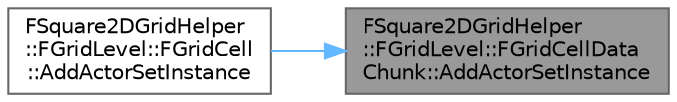 digraph "FSquare2DGridHelper::FGridLevel::FGridCellDataChunk::AddActorSetInstance"
{
 // INTERACTIVE_SVG=YES
 // LATEX_PDF_SIZE
  bgcolor="transparent";
  edge [fontname=Helvetica,fontsize=10,labelfontname=Helvetica,labelfontsize=10];
  node [fontname=Helvetica,fontsize=10,shape=box,height=0.2,width=0.4];
  rankdir="RL";
  Node1 [id="Node000001",label="FSquare2DGridHelper\l::FGridLevel::FGridCellData\lChunk::AddActorSetInstance",height=0.2,width=0.4,color="gray40", fillcolor="grey60", style="filled", fontcolor="black",tooltip=" "];
  Node1 -> Node2 [id="edge1_Node000001_Node000002",dir="back",color="steelblue1",style="solid",tooltip=" "];
  Node2 [id="Node000002",label="FSquare2DGridHelper\l::FGridLevel::FGridCell\l::AddActorSetInstance",height=0.2,width=0.4,color="grey40", fillcolor="white", style="filled",URL="$dc/dc3/structFSquare2DGridHelper_1_1FGridLevel_1_1FGridCell.html#a721b0d3a4679d9ca6a4843b8fcb1fa21",tooltip=" "];
}
